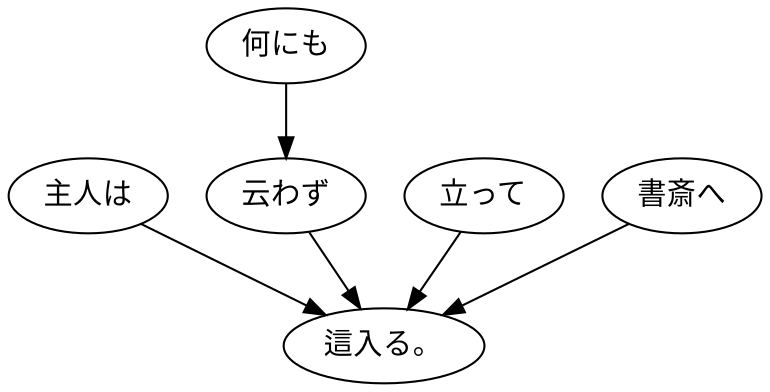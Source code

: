 digraph graph469 {
	node0 [label="主人は"];
	node1 [label="何にも"];
	node2 [label="云わず"];
	node3 [label="立って"];
	node4 [label="書斎へ"];
	node5 [label="這入る。"];
	node0 -> node5;
	node1 -> node2;
	node2 -> node5;
	node3 -> node5;
	node4 -> node5;
}
